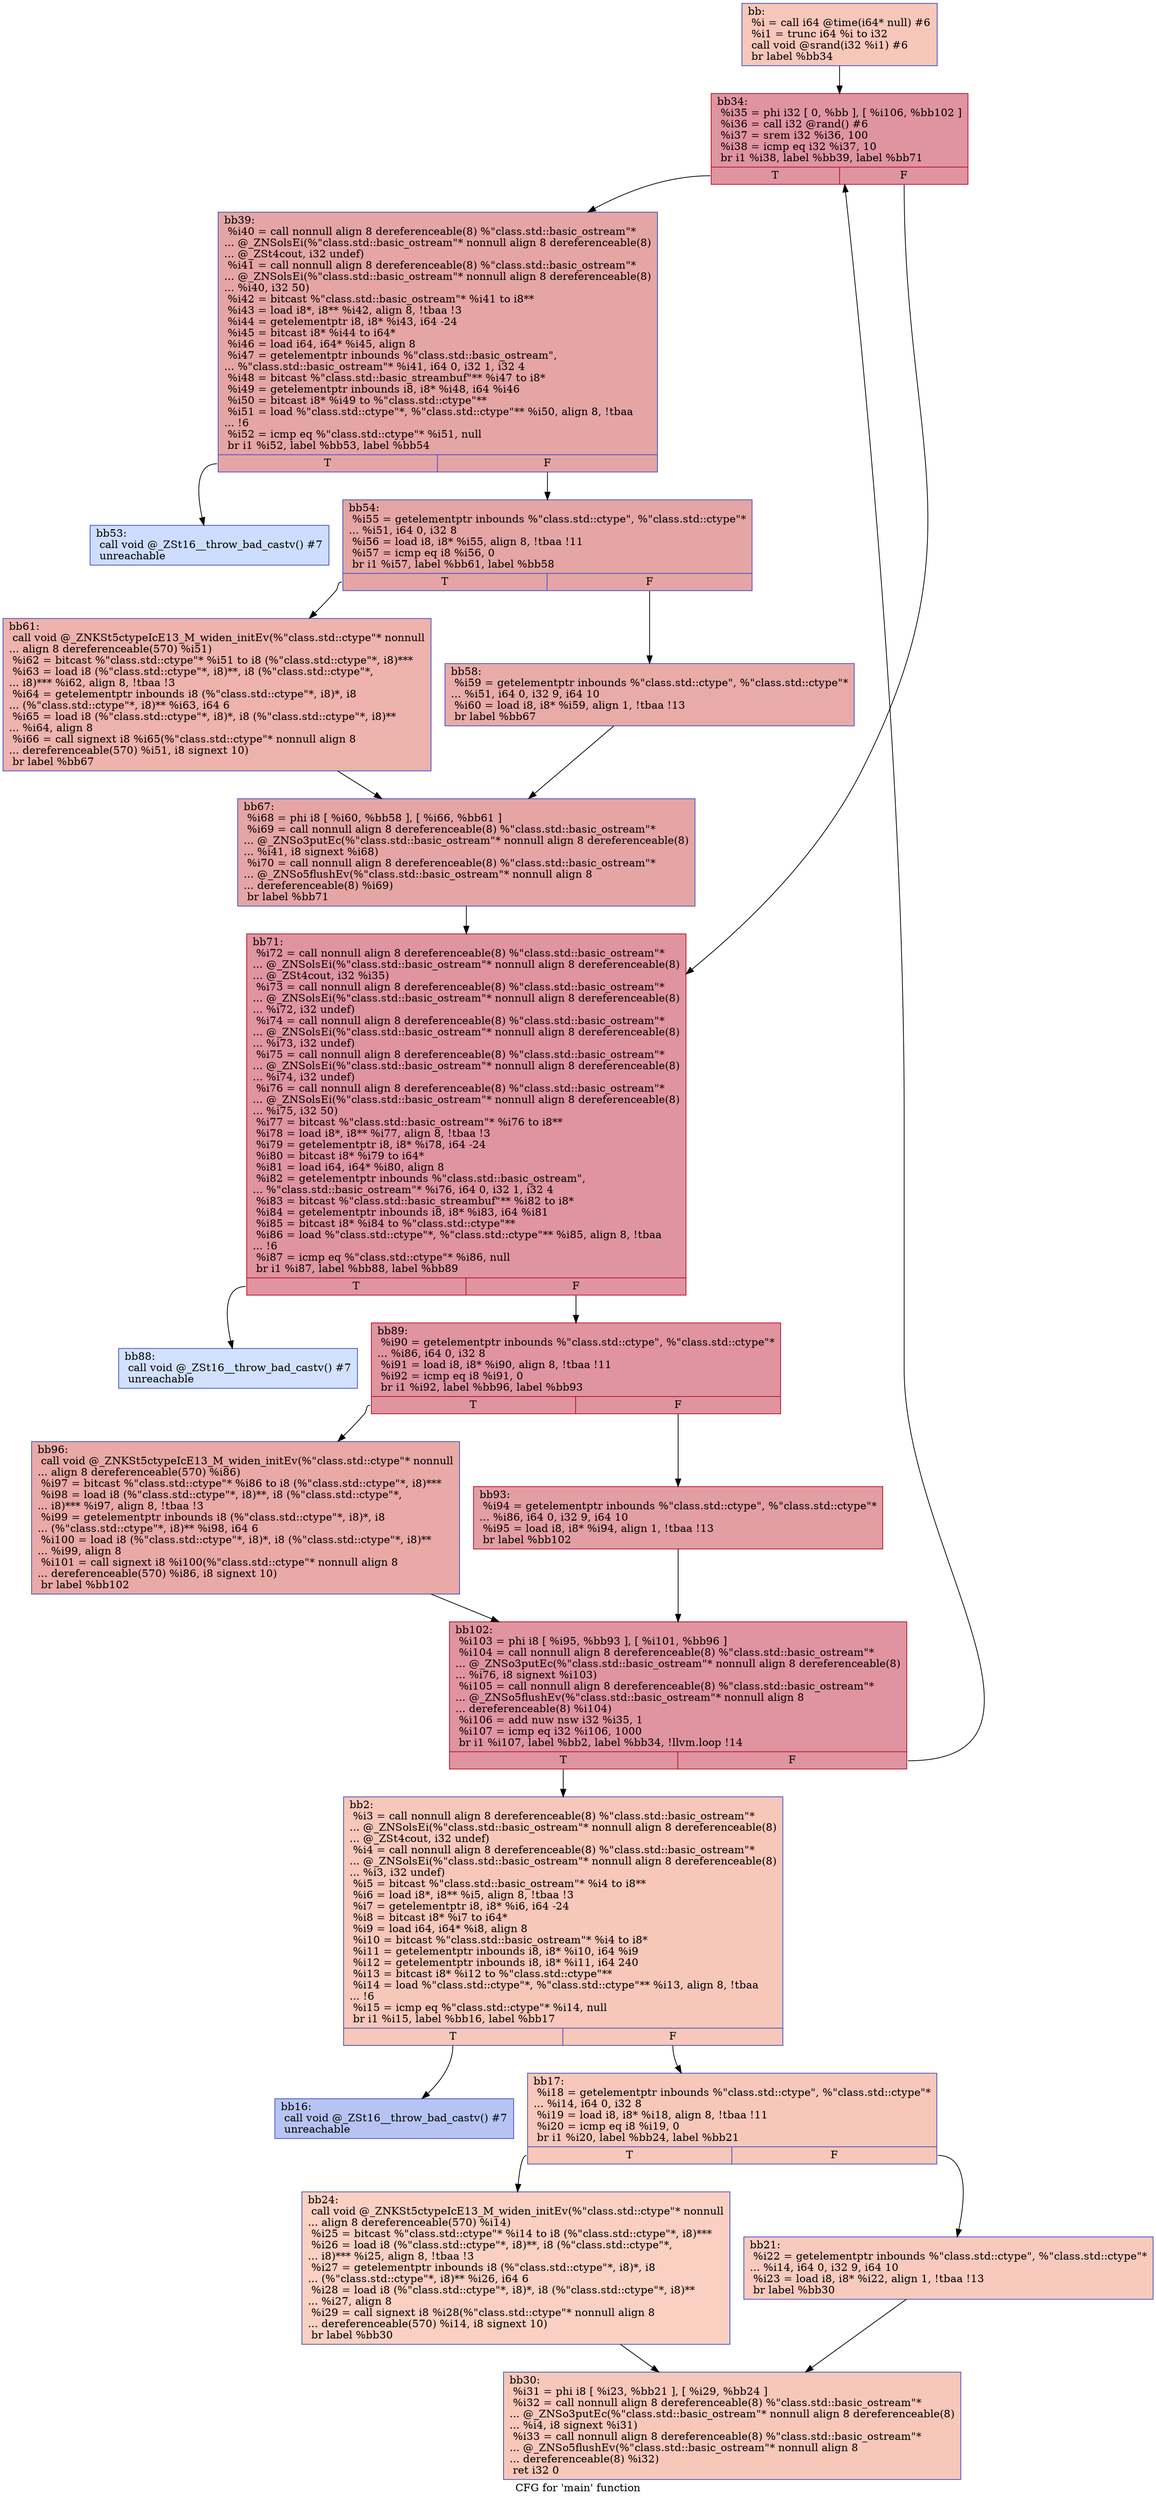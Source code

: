 digraph "CFG for 'main' function" {
	label="CFG for 'main' function";

	Node0x6a0bfc0 [shape=record,color="#3d50c3ff", style=filled, fillcolor="#ec7f6370",label="{bb:\l  %i = call i64 @time(i64* null) #6\l  %i1 = trunc i64 %i to i32\l  call void @srand(i32 %i1) #6\l  br label %bb34\l}"];
	Node0x6a0bfc0 -> Node0x6a0c520;
	Node0x6a0c640 [shape=record,color="#3d50c3ff", style=filled, fillcolor="#ec7f6370",label="{bb2:                                              \l  %i3 = call nonnull align 8 dereferenceable(8) %\"class.std::basic_ostream\"*\l... @_ZNSolsEi(%\"class.std::basic_ostream\"* nonnull align 8 dereferenceable(8)\l... @_ZSt4cout, i32 undef)\l  %i4 = call nonnull align 8 dereferenceable(8) %\"class.std::basic_ostream\"*\l... @_ZNSolsEi(%\"class.std::basic_ostream\"* nonnull align 8 dereferenceable(8)\l... %i3, i32 undef)\l  %i5 = bitcast %\"class.std::basic_ostream\"* %i4 to i8**\l  %i6 = load i8*, i8** %i5, align 8, !tbaa !3\l  %i7 = getelementptr i8, i8* %i6, i64 -24\l  %i8 = bitcast i8* %i7 to i64*\l  %i9 = load i64, i64* %i8, align 8\l  %i10 = bitcast %\"class.std::basic_ostream\"* %i4 to i8*\l  %i11 = getelementptr inbounds i8, i8* %i10, i64 %i9\l  %i12 = getelementptr inbounds i8, i8* %i11, i64 240\l  %i13 = bitcast i8* %i12 to %\"class.std::ctype\"**\l  %i14 = load %\"class.std::ctype\"*, %\"class.std::ctype\"** %i13, align 8, !tbaa\l... !6\l  %i15 = icmp eq %\"class.std::ctype\"* %i14, null\l  br i1 %i15, label %bb16, label %bb17\l|{<s0>T|<s1>F}}"];
	Node0x6a0c640:s0 -> Node0x6a0e400;
	Node0x6a0c640:s1 -> Node0x6a0e4d0;
	Node0x6a0e400 [shape=record,color="#3d50c3ff", style=filled, fillcolor="#5b7ae570",label="{bb16:                                             \l  call void @_ZSt16__throw_bad_castv() #7\l  unreachable\l}"];
	Node0x6a0e4d0 [shape=record,color="#3d50c3ff", style=filled, fillcolor="#ec7f6370",label="{bb17:                                             \l  %i18 = getelementptr inbounds %\"class.std::ctype\", %\"class.std::ctype\"*\l... %i14, i64 0, i32 8\l  %i19 = load i8, i8* %i18, align 8, !tbaa !11\l  %i20 = icmp eq i8 %i19, 0\l  br i1 %i20, label %bb24, label %bb21\l|{<s0>T|<s1>F}}"];
	Node0x6a0e4d0:s0 -> Node0x6a0ec40;
	Node0x6a0e4d0:s1 -> Node0x6a0ecb0;
	Node0x6a0ecb0 [shape=record,color="#3d50c3ff", style=filled, fillcolor="#ef886b70",label="{bb21:                                             \l  %i22 = getelementptr inbounds %\"class.std::ctype\", %\"class.std::ctype\"*\l... %i14, i64 0, i32 9, i64 10\l  %i23 = load i8, i8* %i22, align 1, !tbaa !13\l  br label %bb30\l}"];
	Node0x6a0ecb0 -> Node0x6a0f380;
	Node0x6a0ec40 [shape=record,color="#3d50c3ff", style=filled, fillcolor="#f3947570",label="{bb24:                                             \l  call void @_ZNKSt5ctypeIcE13_M_widen_initEv(%\"class.std::ctype\"* nonnull\l... align 8 dereferenceable(570) %i14)\l  %i25 = bitcast %\"class.std::ctype\"* %i14 to i8 (%\"class.std::ctype\"*, i8)***\l  %i26 = load i8 (%\"class.std::ctype\"*, i8)**, i8 (%\"class.std::ctype\"*,\l... i8)*** %i25, align 8, !tbaa !3\l  %i27 = getelementptr inbounds i8 (%\"class.std::ctype\"*, i8)*, i8\l... (%\"class.std::ctype\"*, i8)** %i26, i64 6\l  %i28 = load i8 (%\"class.std::ctype\"*, i8)*, i8 (%\"class.std::ctype\"*, i8)**\l... %i27, align 8\l  %i29 = call signext i8 %i28(%\"class.std::ctype\"* nonnull align 8\l... dereferenceable(570) %i14, i8 signext 10)\l  br label %bb30\l}"];
	Node0x6a0ec40 -> Node0x6a0f380;
	Node0x6a0f380 [shape=record,color="#3d50c3ff", style=filled, fillcolor="#ec7f6370",label="{bb30:                                             \l  %i31 = phi i8 [ %i23, %bb21 ], [ %i29, %bb24 ]\l  %i32 = call nonnull align 8 dereferenceable(8) %\"class.std::basic_ostream\"*\l... @_ZNSo3putEc(%\"class.std::basic_ostream\"* nonnull align 8 dereferenceable(8)\l... %i4, i8 signext %i31)\l  %i33 = call nonnull align 8 dereferenceable(8) %\"class.std::basic_ostream\"*\l... @_ZNSo5flushEv(%\"class.std::basic_ostream\"* nonnull align 8\l... dereferenceable(8) %i32)\l  ret i32 0\l}"];
	Node0x6a0c520 [shape=record,color="#b70d28ff", style=filled, fillcolor="#b70d2870",label="{bb34:                                             \l  %i35 = phi i32 [ 0, %bb ], [ %i106, %bb102 ]\l  %i36 = call i32 @rand() #6\l  %i37 = srem i32 %i36, 100\l  %i38 = icmp eq i32 %i37, 10\l  br i1 %i38, label %bb39, label %bb71\l|{<s0>T|<s1>F}}"];
	Node0x6a0c520:s0 -> Node0x6a114d0;
	Node0x6a0c520:s1 -> Node0x6a115a0;
	Node0x6a114d0 [shape=record,color="#3d50c3ff", style=filled, fillcolor="#c5333470",label="{bb39:                                             \l  %i40 = call nonnull align 8 dereferenceable(8) %\"class.std::basic_ostream\"*\l... @_ZNSolsEi(%\"class.std::basic_ostream\"* nonnull align 8 dereferenceable(8)\l... @_ZSt4cout, i32 undef)\l  %i41 = call nonnull align 8 dereferenceable(8) %\"class.std::basic_ostream\"*\l... @_ZNSolsEi(%\"class.std::basic_ostream\"* nonnull align 8 dereferenceable(8)\l... %i40, i32 50)\l  %i42 = bitcast %\"class.std::basic_ostream\"* %i41 to i8**\l  %i43 = load i8*, i8** %i42, align 8, !tbaa !3\l  %i44 = getelementptr i8, i8* %i43, i64 -24\l  %i45 = bitcast i8* %i44 to i64*\l  %i46 = load i64, i64* %i45, align 8\l  %i47 = getelementptr inbounds %\"class.std::basic_ostream\",\l... %\"class.std::basic_ostream\"* %i41, i64 0, i32 1, i32 4\l  %i48 = bitcast %\"class.std::basic_streambuf\"** %i47 to i8*\l  %i49 = getelementptr inbounds i8, i8* %i48, i64 %i46\l  %i50 = bitcast i8* %i49 to %\"class.std::ctype\"**\l  %i51 = load %\"class.std::ctype\"*, %\"class.std::ctype\"** %i50, align 8, !tbaa\l... !6\l  %i52 = icmp eq %\"class.std::ctype\"* %i51, null\l  br i1 %i52, label %bb53, label %bb54\l|{<s0>T|<s1>F}}"];
	Node0x6a114d0:s0 -> Node0x6a12c80;
	Node0x6a114d0:s1 -> Node0x6a12cf0;
	Node0x6a12c80 [shape=record,color="#3d50c3ff", style=filled, fillcolor="#8fb1fe70",label="{bb53:                                             \l  call void @_ZSt16__throw_bad_castv() #7\l  unreachable\l}"];
	Node0x6a12cf0 [shape=record,color="#3d50c3ff", style=filled, fillcolor="#c5333470",label="{bb54:                                             \l  %i55 = getelementptr inbounds %\"class.std::ctype\", %\"class.std::ctype\"*\l... %i51, i64 0, i32 8\l  %i56 = load i8, i8* %i55, align 8, !tbaa !11\l  %i57 = icmp eq i8 %i56, 0\l  br i1 %i57, label %bb61, label %bb58\l|{<s0>T|<s1>F}}"];
	Node0x6a12cf0:s0 -> Node0x6a13840;
	Node0x6a12cf0:s1 -> Node0x6a138b0;
	Node0x6a138b0 [shape=record,color="#3d50c3ff", style=filled, fillcolor="#cc403a70",label="{bb58:                                             \l  %i59 = getelementptr inbounds %\"class.std::ctype\", %\"class.std::ctype\"*\l... %i51, i64 0, i32 9, i64 10\l  %i60 = load i8, i8* %i59, align 1, !tbaa !13\l  br label %bb67\l}"];
	Node0x6a138b0 -> Node0x6a14090;
	Node0x6a13840 [shape=record,color="#3d50c3ff", style=filled, fillcolor="#d6524470",label="{bb61:                                             \l  call void @_ZNKSt5ctypeIcE13_M_widen_initEv(%\"class.std::ctype\"* nonnull\l... align 8 dereferenceable(570) %i51)\l  %i62 = bitcast %\"class.std::ctype\"* %i51 to i8 (%\"class.std::ctype\"*, i8)***\l  %i63 = load i8 (%\"class.std::ctype\"*, i8)**, i8 (%\"class.std::ctype\"*,\l... i8)*** %i62, align 8, !tbaa !3\l  %i64 = getelementptr inbounds i8 (%\"class.std::ctype\"*, i8)*, i8\l... (%\"class.std::ctype\"*, i8)** %i63, i64 6\l  %i65 = load i8 (%\"class.std::ctype\"*, i8)*, i8 (%\"class.std::ctype\"*, i8)**\l... %i64, align 8\l  %i66 = call signext i8 %i65(%\"class.std::ctype\"* nonnull align 8\l... dereferenceable(570) %i51, i8 signext 10)\l  br label %bb67\l}"];
	Node0x6a13840 -> Node0x6a14090;
	Node0x6a14090 [shape=record,color="#3d50c3ff", style=filled, fillcolor="#c5333470",label="{bb67:                                             \l  %i68 = phi i8 [ %i60, %bb58 ], [ %i66, %bb61 ]\l  %i69 = call nonnull align 8 dereferenceable(8) %\"class.std::basic_ostream\"*\l... @_ZNSo3putEc(%\"class.std::basic_ostream\"* nonnull align 8 dereferenceable(8)\l... %i41, i8 signext %i68)\l  %i70 = call nonnull align 8 dereferenceable(8) %\"class.std::basic_ostream\"*\l... @_ZNSo5flushEv(%\"class.std::basic_ostream\"* nonnull align 8\l... dereferenceable(8) %i69)\l  br label %bb71\l}"];
	Node0x6a14090 -> Node0x6a115a0;
	Node0x6a115a0 [shape=record,color="#b70d28ff", style=filled, fillcolor="#b70d2870",label="{bb71:                                             \l  %i72 = call nonnull align 8 dereferenceable(8) %\"class.std::basic_ostream\"*\l... @_ZNSolsEi(%\"class.std::basic_ostream\"* nonnull align 8 dereferenceable(8)\l... @_ZSt4cout, i32 %i35)\l  %i73 = call nonnull align 8 dereferenceable(8) %\"class.std::basic_ostream\"*\l... @_ZNSolsEi(%\"class.std::basic_ostream\"* nonnull align 8 dereferenceable(8)\l... %i72, i32 undef)\l  %i74 = call nonnull align 8 dereferenceable(8) %\"class.std::basic_ostream\"*\l... @_ZNSolsEi(%\"class.std::basic_ostream\"* nonnull align 8 dereferenceable(8)\l... %i73, i32 undef)\l  %i75 = call nonnull align 8 dereferenceable(8) %\"class.std::basic_ostream\"*\l... @_ZNSolsEi(%\"class.std::basic_ostream\"* nonnull align 8 dereferenceable(8)\l... %i74, i32 undef)\l  %i76 = call nonnull align 8 dereferenceable(8) %\"class.std::basic_ostream\"*\l... @_ZNSolsEi(%\"class.std::basic_ostream\"* nonnull align 8 dereferenceable(8)\l... %i75, i32 50)\l  %i77 = bitcast %\"class.std::basic_ostream\"* %i76 to i8**\l  %i78 = load i8*, i8** %i77, align 8, !tbaa !3\l  %i79 = getelementptr i8, i8* %i78, i64 -24\l  %i80 = bitcast i8* %i79 to i64*\l  %i81 = load i64, i64* %i80, align 8\l  %i82 = getelementptr inbounds %\"class.std::basic_ostream\",\l... %\"class.std::basic_ostream\"* %i76, i64 0, i32 1, i32 4\l  %i83 = bitcast %\"class.std::basic_streambuf\"** %i82 to i8*\l  %i84 = getelementptr inbounds i8, i8* %i83, i64 %i81\l  %i85 = bitcast i8* %i84 to %\"class.std::ctype\"**\l  %i86 = load %\"class.std::ctype\"*, %\"class.std::ctype\"** %i85, align 8, !tbaa\l... !6\l  %i87 = icmp eq %\"class.std::ctype\"* %i86, null\l  br i1 %i87, label %bb88, label %bb89\l|{<s0>T|<s1>F}}"];
	Node0x6a115a0:s0 -> Node0x6a10cd0;
	Node0x6a115a0:s1 -> Node0x6a10d40;
	Node0x6a10cd0 [shape=record,color="#3d50c3ff", style=filled, fillcolor="#9abbff70",label="{bb88:                                             \l  call void @_ZSt16__throw_bad_castv() #7\l  unreachable\l}"];
	Node0x6a10d40 [shape=record,color="#b70d28ff", style=filled, fillcolor="#b70d2870",label="{bb89:                                             \l  %i90 = getelementptr inbounds %\"class.std::ctype\", %\"class.std::ctype\"*\l... %i86, i64 0, i32 8\l  %i91 = load i8, i8* %i90, align 8, !tbaa !11\l  %i92 = icmp eq i8 %i91, 0\l  br i1 %i92, label %bb96, label %bb93\l|{<s0>T|<s1>F}}"];
	Node0x6a10d40:s0 -> Node0x6a111c0;
	Node0x6a10d40:s1 -> Node0x6a11230;
	Node0x6a11230 [shape=record,color="#b70d28ff", style=filled, fillcolor="#be242e70",label="{bb93:                                             \l  %i94 = getelementptr inbounds %\"class.std::ctype\", %\"class.std::ctype\"*\l... %i86, i64 0, i32 9, i64 10\l  %i95 = load i8, i8* %i94, align 1, !tbaa !13\l  br label %bb102\l}"];
	Node0x6a11230 -> Node0x6a10730;
	Node0x6a111c0 [shape=record,color="#3d50c3ff", style=filled, fillcolor="#ca3b3770",label="{bb96:                                             \l  call void @_ZNKSt5ctypeIcE13_M_widen_initEv(%\"class.std::ctype\"* nonnull\l... align 8 dereferenceable(570) %i86)\l  %i97 = bitcast %\"class.std::ctype\"* %i86 to i8 (%\"class.std::ctype\"*, i8)***\l  %i98 = load i8 (%\"class.std::ctype\"*, i8)**, i8 (%\"class.std::ctype\"*,\l... i8)*** %i97, align 8, !tbaa !3\l  %i99 = getelementptr inbounds i8 (%\"class.std::ctype\"*, i8)*, i8\l... (%\"class.std::ctype\"*, i8)** %i98, i64 6\l  %i100 = load i8 (%\"class.std::ctype\"*, i8)*, i8 (%\"class.std::ctype\"*, i8)**\l... %i99, align 8\l  %i101 = call signext i8 %i100(%\"class.std::ctype\"* nonnull align 8\l... dereferenceable(570) %i86, i8 signext 10)\l  br label %bb102\l}"];
	Node0x6a111c0 -> Node0x6a10730;
	Node0x6a10730 [shape=record,color="#b70d28ff", style=filled, fillcolor="#b70d2870",label="{bb102:                                            \l  %i103 = phi i8 [ %i95, %bb93 ], [ %i101, %bb96 ]\l  %i104 = call nonnull align 8 dereferenceable(8) %\"class.std::basic_ostream\"*\l... @_ZNSo3putEc(%\"class.std::basic_ostream\"* nonnull align 8 dereferenceable(8)\l... %i76, i8 signext %i103)\l  %i105 = call nonnull align 8 dereferenceable(8) %\"class.std::basic_ostream\"*\l... @_ZNSo5flushEv(%\"class.std::basic_ostream\"* nonnull align 8\l... dereferenceable(8) %i104)\l  %i106 = add nuw nsw i32 %i35, 1\l  %i107 = icmp eq i32 %i106, 1000\l  br i1 %i107, label %bb2, label %bb34, !llvm.loop !14\l|{<s0>T|<s1>F}}"];
	Node0x6a10730:s0 -> Node0x6a0c640;
	Node0x6a10730:s1 -> Node0x6a0c520;
}
